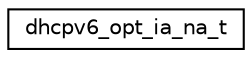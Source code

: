 digraph "Graphical Class Hierarchy"
{
 // LATEX_PDF_SIZE
  edge [fontname="Helvetica",fontsize="10",labelfontname="Helvetica",labelfontsize="10"];
  node [fontname="Helvetica",fontsize="10",shape=record];
  rankdir="LR";
  Node0 [label="dhcpv6_opt_ia_na_t",height=0.2,width=0.4,color="black", fillcolor="white", style="filled",URL="$structdhcpv6__opt__ia__na__t.html",tooltip="DHCPv6 identity association for non-temporary addresses (IA_NA) option format."];
}
